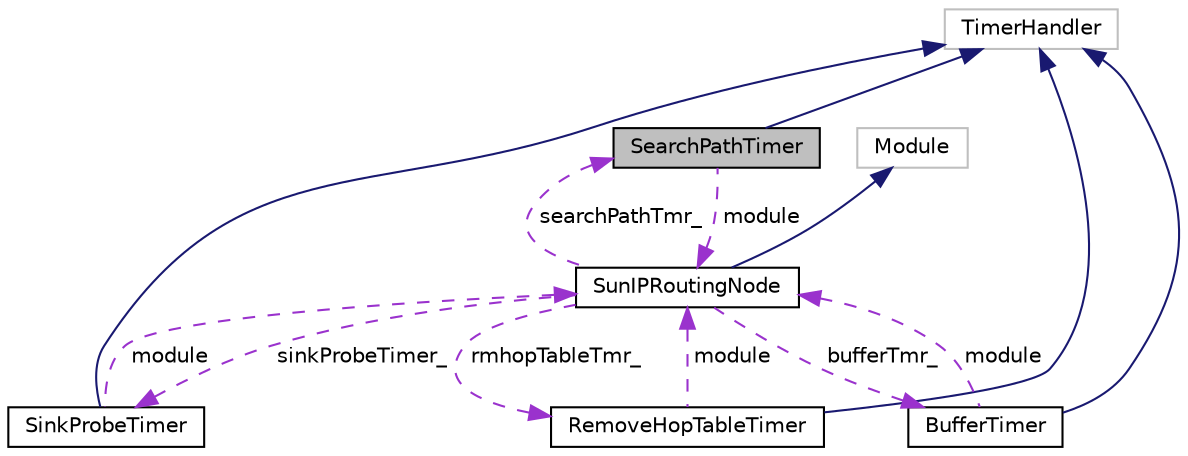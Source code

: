 digraph "SearchPathTimer"
{
 // LATEX_PDF_SIZE
  edge [fontname="Helvetica",fontsize="10",labelfontname="Helvetica",labelfontsize="10"];
  node [fontname="Helvetica",fontsize="10",shape=record];
  Node1 [label="SearchPathTimer",height=0.2,width=0.4,color="black", fillcolor="grey75", style="filled", fontcolor="black",tooltip="SearchPathTimer class is used to handle the timer of Search Path requests."];
  Node2 -> Node1 [dir="back",color="midnightblue",fontsize="10",style="solid",fontname="Helvetica"];
  Node2 [label="TimerHandler",height=0.2,width=0.4,color="grey75", fillcolor="white", style="filled",tooltip=" "];
  Node3 -> Node1 [dir="back",color="darkorchid3",fontsize="10",style="dashed",label=" module" ,fontname="Helvetica"];
  Node3 [label="SunIPRoutingNode",height=0.2,width=0.4,color="black", fillcolor="white", style="filled",URL="$classSunIPRoutingNode.html",tooltip="SunIPRoutingNode class is used to represent the routing layer of a node."];
  Node4 -> Node3 [dir="back",color="midnightblue",fontsize="10",style="solid",fontname="Helvetica"];
  Node4 [label="Module",height=0.2,width=0.4,color="grey75", fillcolor="white", style="filled",tooltip=" "];
  Node5 -> Node3 [dir="back",color="darkorchid3",fontsize="10",style="dashed",label=" sinkProbeTimer_" ,fontname="Helvetica"];
  Node5 [label="SinkProbeTimer",height=0.2,width=0.4,color="black", fillcolor="white", style="filled",URL="$classSinkProbeTimer.html",tooltip="SinkProbeTimer class is used to handle the validity time of a probe message."];
  Node2 -> Node5 [dir="back",color="midnightblue",fontsize="10",style="solid",fontname="Helvetica"];
  Node3 -> Node5 [dir="back",color="darkorchid3",fontsize="10",style="dashed",label=" module" ,fontname="Helvetica"];
  Node6 -> Node3 [dir="back",color="darkorchid3",fontsize="10",style="dashed",label=" bufferTmr_" ,fontname="Helvetica"];
  Node6 [label="BufferTimer",height=0.2,width=0.4,color="black", fillcolor="white", style="filled",URL="$classBufferTimer.html",tooltip="‍**"];
  Node2 -> Node6 [dir="back",color="midnightblue",fontsize="10",style="solid",fontname="Helvetica"];
  Node3 -> Node6 [dir="back",color="darkorchid3",fontsize="10",style="dashed",label=" module" ,fontname="Helvetica"];
  Node1 -> Node3 [dir="back",color="darkorchid3",fontsize="10",style="dashed",label=" searchPathTmr_" ,fontname="Helvetica"];
  Node7 -> Node3 [dir="back",color="darkorchid3",fontsize="10",style="dashed",label=" rmhopTableTmr_" ,fontname="Helvetica"];
  Node7 [label="RemoveHopTableTimer",height=0.2,width=0.4,color="black", fillcolor="white", style="filled",URL="$classRemoveHopTableTimer.html",tooltip="RemoveHopTableTimer class is used to handle the validity time of hop tables."];
  Node2 -> Node7 [dir="back",color="midnightblue",fontsize="10",style="solid",fontname="Helvetica"];
  Node3 -> Node7 [dir="back",color="darkorchid3",fontsize="10",style="dashed",label=" module" ,fontname="Helvetica"];
}

